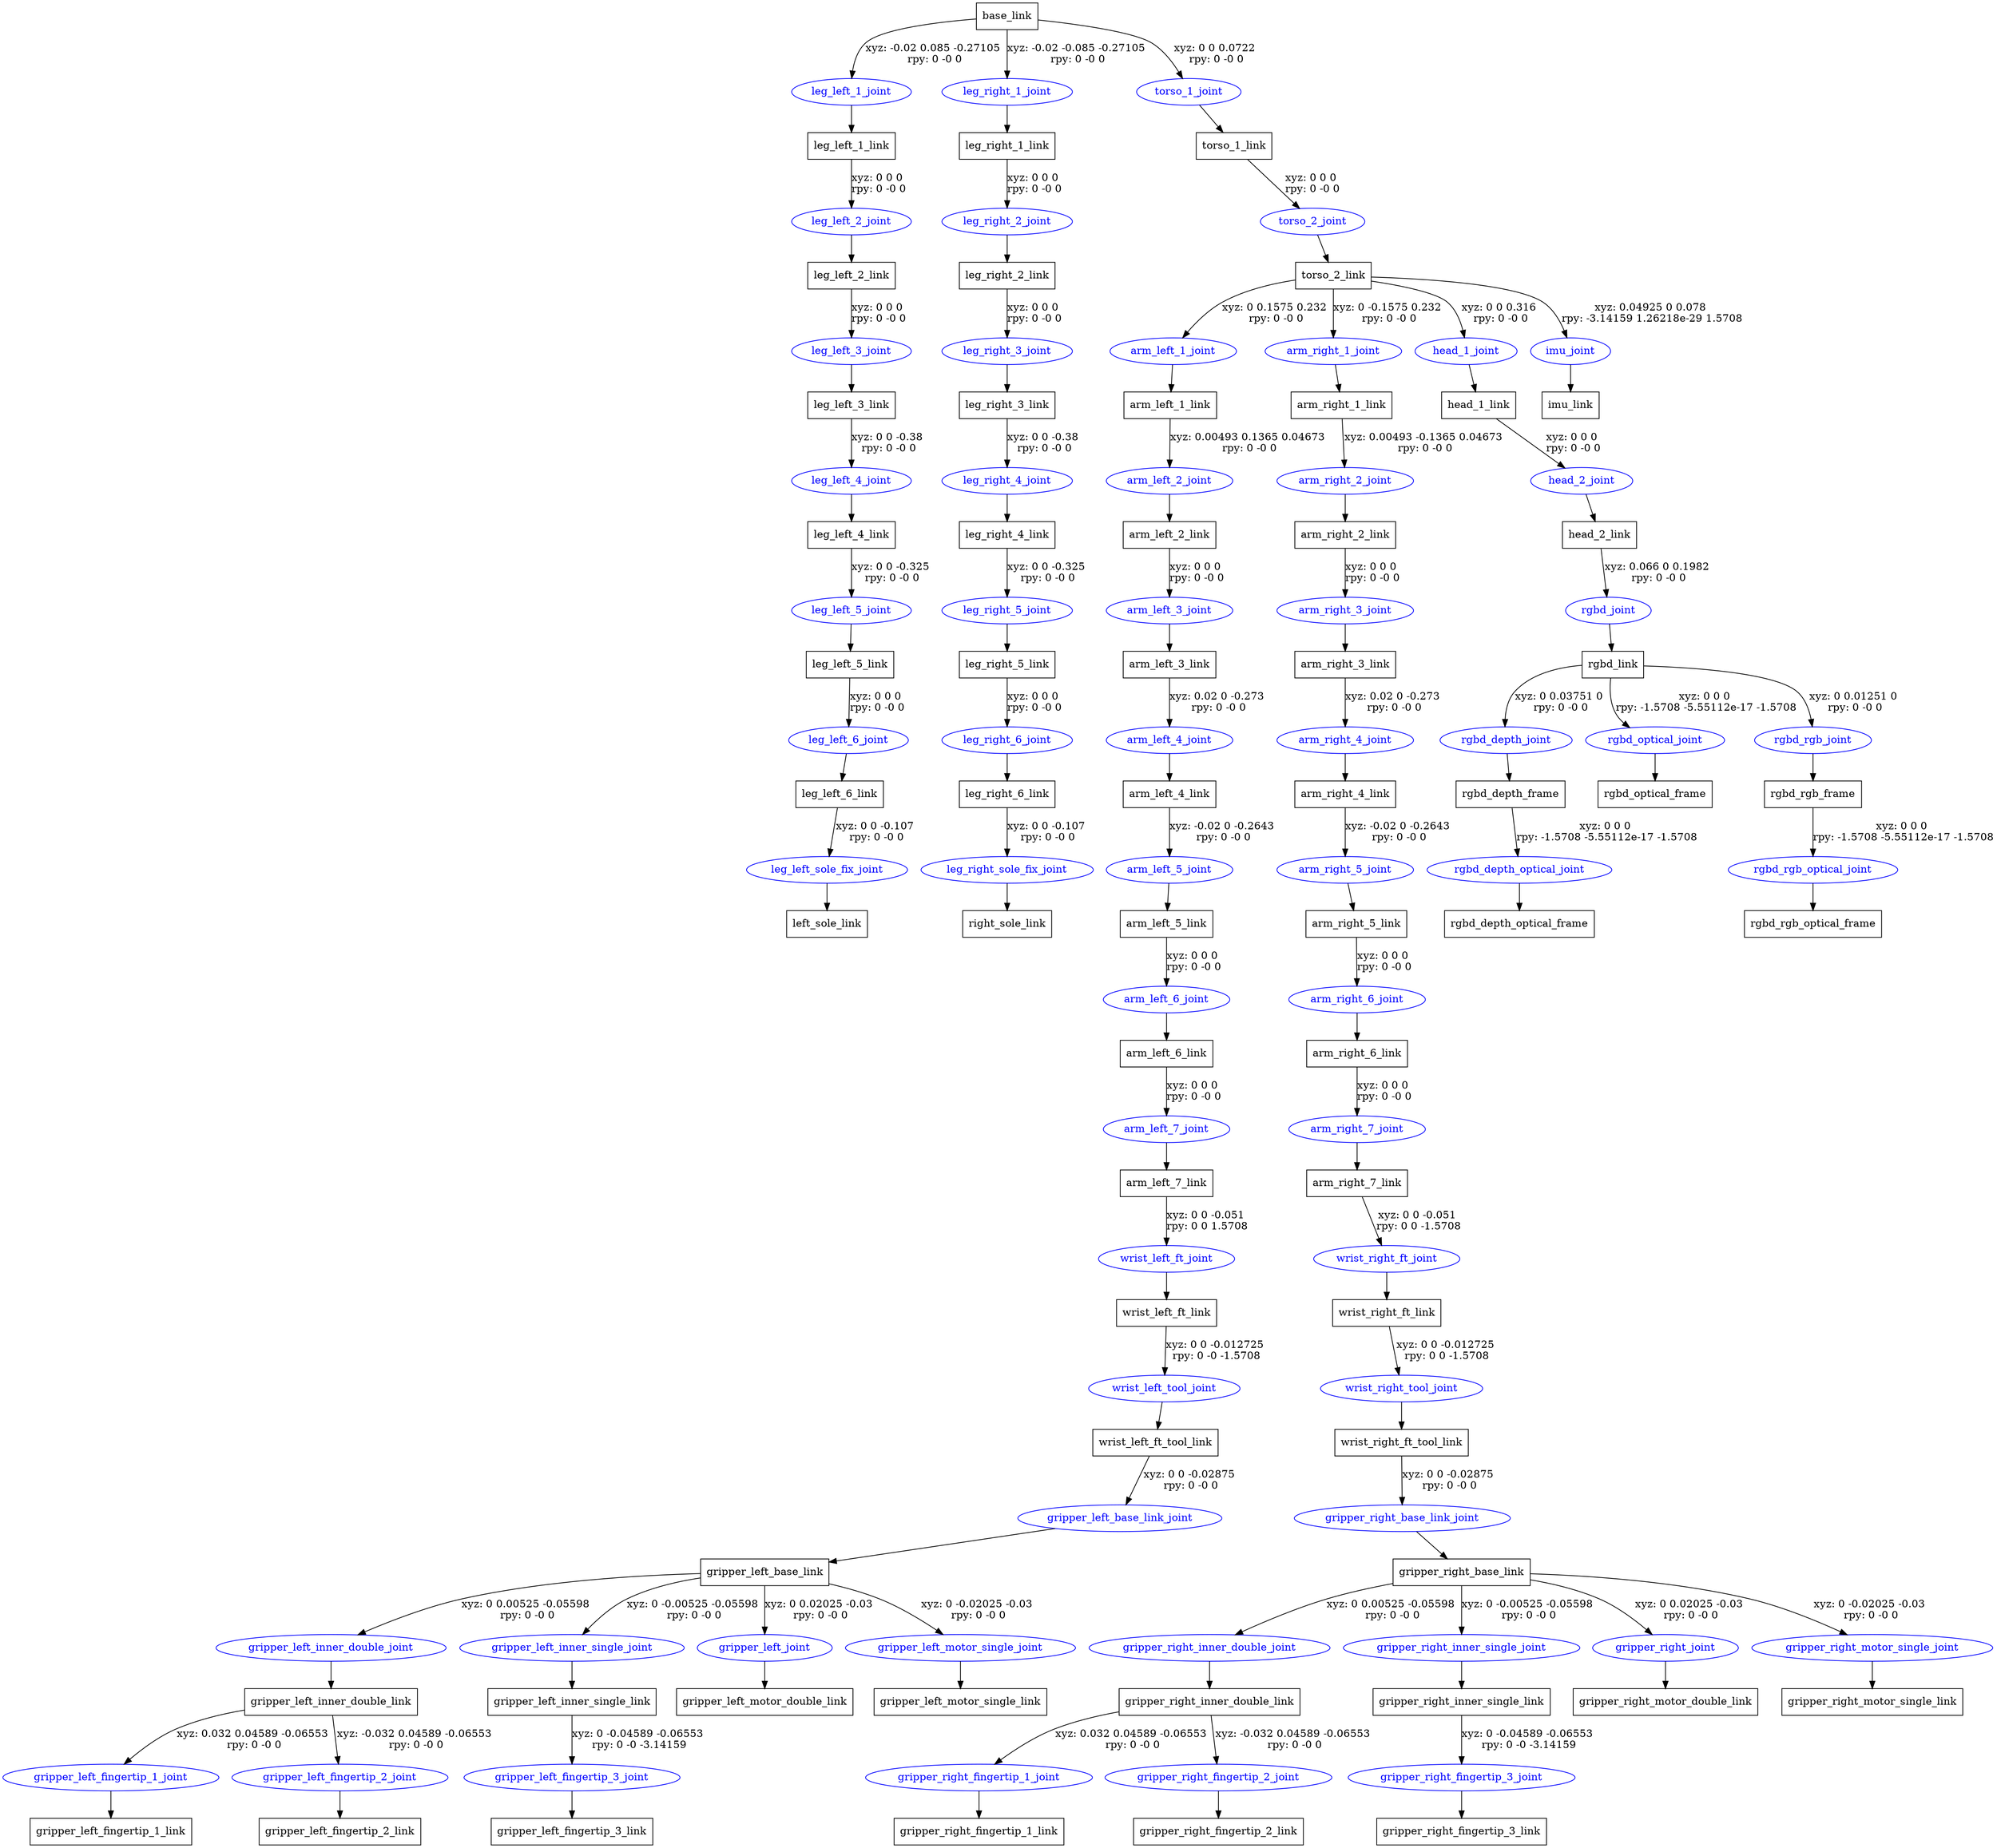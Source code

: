 digraph G {
node [shape=box];
"base_link" [label="base_link"];
"leg_left_1_link" [label="leg_left_1_link"];
"leg_left_2_link" [label="leg_left_2_link"];
"leg_left_3_link" [label="leg_left_3_link"];
"leg_left_4_link" [label="leg_left_4_link"];
"leg_left_5_link" [label="leg_left_5_link"];
"leg_left_6_link" [label="leg_left_6_link"];
"left_sole_link" [label="left_sole_link"];
"leg_right_1_link" [label="leg_right_1_link"];
"leg_right_2_link" [label="leg_right_2_link"];
"leg_right_3_link" [label="leg_right_3_link"];
"leg_right_4_link" [label="leg_right_4_link"];
"leg_right_5_link" [label="leg_right_5_link"];
"leg_right_6_link" [label="leg_right_6_link"];
"right_sole_link" [label="right_sole_link"];
"torso_1_link" [label="torso_1_link"];
"torso_2_link" [label="torso_2_link"];
"arm_left_1_link" [label="arm_left_1_link"];
"arm_left_2_link" [label="arm_left_2_link"];
"arm_left_3_link" [label="arm_left_3_link"];
"arm_left_4_link" [label="arm_left_4_link"];
"arm_left_5_link" [label="arm_left_5_link"];
"arm_left_6_link" [label="arm_left_6_link"];
"arm_left_7_link" [label="arm_left_7_link"];
"wrist_left_ft_link" [label="wrist_left_ft_link"];
"wrist_left_ft_tool_link" [label="wrist_left_ft_tool_link"];
"gripper_left_base_link" [label="gripper_left_base_link"];
"gripper_left_inner_double_link" [label="gripper_left_inner_double_link"];
"gripper_left_fingertip_1_link" [label="gripper_left_fingertip_1_link"];
"gripper_left_fingertip_2_link" [label="gripper_left_fingertip_2_link"];
"gripper_left_inner_single_link" [label="gripper_left_inner_single_link"];
"gripper_left_fingertip_3_link" [label="gripper_left_fingertip_3_link"];
"gripper_left_motor_double_link" [label="gripper_left_motor_double_link"];
"gripper_left_motor_single_link" [label="gripper_left_motor_single_link"];
"arm_right_1_link" [label="arm_right_1_link"];
"arm_right_2_link" [label="arm_right_2_link"];
"arm_right_3_link" [label="arm_right_3_link"];
"arm_right_4_link" [label="arm_right_4_link"];
"arm_right_5_link" [label="arm_right_5_link"];
"arm_right_6_link" [label="arm_right_6_link"];
"arm_right_7_link" [label="arm_right_7_link"];
"wrist_right_ft_link" [label="wrist_right_ft_link"];
"wrist_right_ft_tool_link" [label="wrist_right_ft_tool_link"];
"gripper_right_base_link" [label="gripper_right_base_link"];
"gripper_right_inner_double_link" [label="gripper_right_inner_double_link"];
"gripper_right_fingertip_1_link" [label="gripper_right_fingertip_1_link"];
"gripper_right_fingertip_2_link" [label="gripper_right_fingertip_2_link"];
"gripper_right_inner_single_link" [label="gripper_right_inner_single_link"];
"gripper_right_fingertip_3_link" [label="gripper_right_fingertip_3_link"];
"gripper_right_motor_double_link" [label="gripper_right_motor_double_link"];
"gripper_right_motor_single_link" [label="gripper_right_motor_single_link"];
"head_1_link" [label="head_1_link"];
"head_2_link" [label="head_2_link"];
"rgbd_link" [label="rgbd_link"];
"rgbd_depth_frame" [label="rgbd_depth_frame"];
"rgbd_depth_optical_frame" [label="rgbd_depth_optical_frame"];
"rgbd_optical_frame" [label="rgbd_optical_frame"];
"rgbd_rgb_frame" [label="rgbd_rgb_frame"];
"rgbd_rgb_optical_frame" [label="rgbd_rgb_optical_frame"];
"imu_link" [label="imu_link"];
node [shape=ellipse, color=blue, fontcolor=blue];
"base_link" -> "leg_left_1_joint" [label="xyz: -0.02 0.085 -0.27105 \nrpy: 0 -0 0"]
"leg_left_1_joint" -> "leg_left_1_link"
"leg_left_1_link" -> "leg_left_2_joint" [label="xyz: 0 0 0 \nrpy: 0 -0 0"]
"leg_left_2_joint" -> "leg_left_2_link"
"leg_left_2_link" -> "leg_left_3_joint" [label="xyz: 0 0 0 \nrpy: 0 -0 0"]
"leg_left_3_joint" -> "leg_left_3_link"
"leg_left_3_link" -> "leg_left_4_joint" [label="xyz: 0 0 -0.38 \nrpy: 0 -0 0"]
"leg_left_4_joint" -> "leg_left_4_link"
"leg_left_4_link" -> "leg_left_5_joint" [label="xyz: 0 0 -0.325 \nrpy: 0 -0 0"]
"leg_left_5_joint" -> "leg_left_5_link"
"leg_left_5_link" -> "leg_left_6_joint" [label="xyz: 0 0 0 \nrpy: 0 -0 0"]
"leg_left_6_joint" -> "leg_left_6_link"
"leg_left_6_link" -> "leg_left_sole_fix_joint" [label="xyz: 0 0 -0.107 \nrpy: 0 -0 0"]
"leg_left_sole_fix_joint" -> "left_sole_link"
"base_link" -> "leg_right_1_joint" [label="xyz: -0.02 -0.085 -0.27105 \nrpy: 0 -0 0"]
"leg_right_1_joint" -> "leg_right_1_link"
"leg_right_1_link" -> "leg_right_2_joint" [label="xyz: 0 0 0 \nrpy: 0 -0 0"]
"leg_right_2_joint" -> "leg_right_2_link"
"leg_right_2_link" -> "leg_right_3_joint" [label="xyz: 0 0 0 \nrpy: 0 -0 0"]
"leg_right_3_joint" -> "leg_right_3_link"
"leg_right_3_link" -> "leg_right_4_joint" [label="xyz: 0 0 -0.38 \nrpy: 0 -0 0"]
"leg_right_4_joint" -> "leg_right_4_link"
"leg_right_4_link" -> "leg_right_5_joint" [label="xyz: 0 0 -0.325 \nrpy: 0 -0 0"]
"leg_right_5_joint" -> "leg_right_5_link"
"leg_right_5_link" -> "leg_right_6_joint" [label="xyz: 0 0 0 \nrpy: 0 -0 0"]
"leg_right_6_joint" -> "leg_right_6_link"
"leg_right_6_link" -> "leg_right_sole_fix_joint" [label="xyz: 0 0 -0.107 \nrpy: 0 -0 0"]
"leg_right_sole_fix_joint" -> "right_sole_link"
"base_link" -> "torso_1_joint" [label="xyz: 0 0 0.0722 \nrpy: 0 -0 0"]
"torso_1_joint" -> "torso_1_link"
"torso_1_link" -> "torso_2_joint" [label="xyz: 0 0 0 \nrpy: 0 -0 0"]
"torso_2_joint" -> "torso_2_link"
"torso_2_link" -> "arm_left_1_joint" [label="xyz: 0 0.1575 0.232 \nrpy: 0 -0 0"]
"arm_left_1_joint" -> "arm_left_1_link"
"arm_left_1_link" -> "arm_left_2_joint" [label="xyz: 0.00493 0.1365 0.04673 \nrpy: 0 -0 0"]
"arm_left_2_joint" -> "arm_left_2_link"
"arm_left_2_link" -> "arm_left_3_joint" [label="xyz: 0 0 0 \nrpy: 0 -0 0"]
"arm_left_3_joint" -> "arm_left_3_link"
"arm_left_3_link" -> "arm_left_4_joint" [label="xyz: 0.02 0 -0.273 \nrpy: 0 -0 0"]
"arm_left_4_joint" -> "arm_left_4_link"
"arm_left_4_link" -> "arm_left_5_joint" [label="xyz: -0.02 0 -0.2643 \nrpy: 0 -0 0"]
"arm_left_5_joint" -> "arm_left_5_link"
"arm_left_5_link" -> "arm_left_6_joint" [label="xyz: 0 0 0 \nrpy: 0 -0 0"]
"arm_left_6_joint" -> "arm_left_6_link"
"arm_left_6_link" -> "arm_left_7_joint" [label="xyz: 0 0 0 \nrpy: 0 -0 0"]
"arm_left_7_joint" -> "arm_left_7_link"
"arm_left_7_link" -> "wrist_left_ft_joint" [label="xyz: 0 0 -0.051 \nrpy: 0 0 1.5708"]
"wrist_left_ft_joint" -> "wrist_left_ft_link"
"wrist_left_ft_link" -> "wrist_left_tool_joint" [label="xyz: 0 0 -0.012725 \nrpy: 0 -0 -1.5708"]
"wrist_left_tool_joint" -> "wrist_left_ft_tool_link"
"wrist_left_ft_tool_link" -> "gripper_left_base_link_joint" [label="xyz: 0 0 -0.02875 \nrpy: 0 -0 0"]
"gripper_left_base_link_joint" -> "gripper_left_base_link"
"gripper_left_base_link" -> "gripper_left_inner_double_joint" [label="xyz: 0 0.00525 -0.05598 \nrpy: 0 -0 0"]
"gripper_left_inner_double_joint" -> "gripper_left_inner_double_link"
"gripper_left_inner_double_link" -> "gripper_left_fingertip_1_joint" [label="xyz: 0.032 0.04589 -0.06553 \nrpy: 0 -0 0"]
"gripper_left_fingertip_1_joint" -> "gripper_left_fingertip_1_link"
"gripper_left_inner_double_link" -> "gripper_left_fingertip_2_joint" [label="xyz: -0.032 0.04589 -0.06553 \nrpy: 0 -0 0"]
"gripper_left_fingertip_2_joint" -> "gripper_left_fingertip_2_link"
"gripper_left_base_link" -> "gripper_left_inner_single_joint" [label="xyz: 0 -0.00525 -0.05598 \nrpy: 0 -0 0"]
"gripper_left_inner_single_joint" -> "gripper_left_inner_single_link"
"gripper_left_inner_single_link" -> "gripper_left_fingertip_3_joint" [label="xyz: 0 -0.04589 -0.06553 \nrpy: 0 -0 -3.14159"]
"gripper_left_fingertip_3_joint" -> "gripper_left_fingertip_3_link"
"gripper_left_base_link" -> "gripper_left_joint" [label="xyz: 0 0.02025 -0.03 \nrpy: 0 -0 0"]
"gripper_left_joint" -> "gripper_left_motor_double_link"
"gripper_left_base_link" -> "gripper_left_motor_single_joint" [label="xyz: 0 -0.02025 -0.03 \nrpy: 0 -0 0"]
"gripper_left_motor_single_joint" -> "gripper_left_motor_single_link"
"torso_2_link" -> "arm_right_1_joint" [label="xyz: 0 -0.1575 0.232 \nrpy: 0 -0 0"]
"arm_right_1_joint" -> "arm_right_1_link"
"arm_right_1_link" -> "arm_right_2_joint" [label="xyz: 0.00493 -0.1365 0.04673 \nrpy: 0 -0 0"]
"arm_right_2_joint" -> "arm_right_2_link"
"arm_right_2_link" -> "arm_right_3_joint" [label="xyz: 0 0 0 \nrpy: 0 -0 0"]
"arm_right_3_joint" -> "arm_right_3_link"
"arm_right_3_link" -> "arm_right_4_joint" [label="xyz: 0.02 0 -0.273 \nrpy: 0 -0 0"]
"arm_right_4_joint" -> "arm_right_4_link"
"arm_right_4_link" -> "arm_right_5_joint" [label="xyz: -0.02 0 -0.2643 \nrpy: 0 -0 0"]
"arm_right_5_joint" -> "arm_right_5_link"
"arm_right_5_link" -> "arm_right_6_joint" [label="xyz: 0 0 0 \nrpy: 0 -0 0"]
"arm_right_6_joint" -> "arm_right_6_link"
"arm_right_6_link" -> "arm_right_7_joint" [label="xyz: 0 0 0 \nrpy: 0 -0 0"]
"arm_right_7_joint" -> "arm_right_7_link"
"arm_right_7_link" -> "wrist_right_ft_joint" [label="xyz: 0 0 -0.051 \nrpy: 0 0 -1.5708"]
"wrist_right_ft_joint" -> "wrist_right_ft_link"
"wrist_right_ft_link" -> "wrist_right_tool_joint" [label="xyz: 0 0 -0.012725 \nrpy: 0 0 -1.5708"]
"wrist_right_tool_joint" -> "wrist_right_ft_tool_link"
"wrist_right_ft_tool_link" -> "gripper_right_base_link_joint" [label="xyz: 0 0 -0.02875 \nrpy: 0 -0 0"]
"gripper_right_base_link_joint" -> "gripper_right_base_link"
"gripper_right_base_link" -> "gripper_right_inner_double_joint" [label="xyz: 0 0.00525 -0.05598 \nrpy: 0 -0 0"]
"gripper_right_inner_double_joint" -> "gripper_right_inner_double_link"
"gripper_right_inner_double_link" -> "gripper_right_fingertip_1_joint" [label="xyz: 0.032 0.04589 -0.06553 \nrpy: 0 -0 0"]
"gripper_right_fingertip_1_joint" -> "gripper_right_fingertip_1_link"
"gripper_right_inner_double_link" -> "gripper_right_fingertip_2_joint" [label="xyz: -0.032 0.04589 -0.06553 \nrpy: 0 -0 0"]
"gripper_right_fingertip_2_joint" -> "gripper_right_fingertip_2_link"
"gripper_right_base_link" -> "gripper_right_inner_single_joint" [label="xyz: 0 -0.00525 -0.05598 \nrpy: 0 -0 0"]
"gripper_right_inner_single_joint" -> "gripper_right_inner_single_link"
"gripper_right_inner_single_link" -> "gripper_right_fingertip_3_joint" [label="xyz: 0 -0.04589 -0.06553 \nrpy: 0 -0 -3.14159"]
"gripper_right_fingertip_3_joint" -> "gripper_right_fingertip_3_link"
"gripper_right_base_link" -> "gripper_right_joint" [label="xyz: 0 0.02025 -0.03 \nrpy: 0 -0 0"]
"gripper_right_joint" -> "gripper_right_motor_double_link"
"gripper_right_base_link" -> "gripper_right_motor_single_joint" [label="xyz: 0 -0.02025 -0.03 \nrpy: 0 -0 0"]
"gripper_right_motor_single_joint" -> "gripper_right_motor_single_link"
"torso_2_link" -> "head_1_joint" [label="xyz: 0 0 0.316 \nrpy: 0 -0 0"]
"head_1_joint" -> "head_1_link"
"head_1_link" -> "head_2_joint" [label="xyz: 0 0 0 \nrpy: 0 -0 0"]
"head_2_joint" -> "head_2_link"
"head_2_link" -> "rgbd_joint" [label="xyz: 0.066 0 0.1982 \nrpy: 0 -0 0"]
"rgbd_joint" -> "rgbd_link"
"rgbd_link" -> "rgbd_depth_joint" [label="xyz: 0 0.03751 0 \nrpy: 0 -0 0"]
"rgbd_depth_joint" -> "rgbd_depth_frame"
"rgbd_depth_frame" -> "rgbd_depth_optical_joint" [label="xyz: 0 0 0 \nrpy: -1.5708 -5.55112e-17 -1.5708"]
"rgbd_depth_optical_joint" -> "rgbd_depth_optical_frame"
"rgbd_link" -> "rgbd_optical_joint" [label="xyz: 0 0 0 \nrpy: -1.5708 -5.55112e-17 -1.5708"]
"rgbd_optical_joint" -> "rgbd_optical_frame"
"rgbd_link" -> "rgbd_rgb_joint" [label="xyz: 0 0.01251 0 \nrpy: 0 -0 0"]
"rgbd_rgb_joint" -> "rgbd_rgb_frame"
"rgbd_rgb_frame" -> "rgbd_rgb_optical_joint" [label="xyz: 0 0 0 \nrpy: -1.5708 -5.55112e-17 -1.5708"]
"rgbd_rgb_optical_joint" -> "rgbd_rgb_optical_frame"
"torso_2_link" -> "imu_joint" [label="xyz: 0.04925 0 0.078 \nrpy: -3.14159 1.26218e-29 1.5708"]
"imu_joint" -> "imu_link"
}
